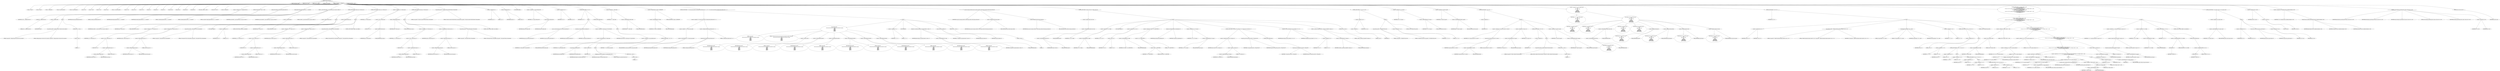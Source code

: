 digraph hostapd_notif_assoc {  
"1000124" [label = "(METHOD,hostapd_notif_assoc)" ]
"1000125" [label = "(PARAM,hostapd_data *hapd)" ]
"1000126" [label = "(PARAM,const u8 *addr)" ]
"1000127" [label = "(PARAM,const u8 *req_ies)" ]
"1000128" [label = "(PARAM,size_t req_ies_len)" ]
"1000129" [label = "(PARAM,int reassoc)" ]
"1000130" [label = "(BLOCK,,)" ]
"1000131" [label = "(LOCAL,v5: sta_info *)" ]
"1000132" [label = "(LOCAL,v6: sta_info *)" ]
"1000133" [label = "(LOCAL,v7: hostapd_iface *)" ]
"1000134" [label = "(LOCAL,v8: wpa_state_machine *)" ]
"1000135" [label = "(LOCAL,v9: wpa_authenticator *)" ]
"1000136" [label = "(LOCAL,v10: int)" ]
"1000137" [label = "(LOCAL,v11: bool)" ]
"1000138" [label = "(LOCAL,v12: u32)" ]
"1000139" [label = "(LOCAL,v13: int)" ]
"1000140" [label = "(LOCAL,v14: wpa_state_machine *)" ]
"1000141" [label = "(LOCAL,v17: int)" ]
"1000142" [label = "(LOCAL,v18: u8 *)" ]
"1000143" [label = "(LOCAL,v19: u8 *)" ]
"1000144" [label = "(LOCAL,p: u8 *)" ]
"1000145" [label = "(LOCAL,pb: u8 *)" ]
"1000146" [label = "(LOCAL,pa: u8 *)" ]
"1000147" [label = "(LOCAL,res: char)" ]
"1000148" [label = "(LOCAL,resb: int)" ]
"1000149" [label = "(LOCAL,resa: int)" ]
"1000150" [label = "(LOCAL,ielen: int)" ]
"1000151" [label = "(LOCAL,elems: ieee802_11_elems)" ]
"1000152" [label = "(LOCAL,buf: u8 [ 1064 ])" ]
"1000153" [label = "(LOCAL,v29: unsigned int)" ]
"1000154" [label = "(<operator>.assignment,v29 = __readgsdword(0x14u))" ]
"1000155" [label = "(IDENTIFIER,v29,v29 = __readgsdword(0x14u))" ]
"1000156" [label = "(__readgsdword,__readgsdword(0x14u))" ]
"1000157" [label = "(LITERAL,0x14u,__readgsdword(0x14u))" ]
"1000158" [label = "(CONTROL_STRUCTURE,if ( !addr ),if ( !addr ))" ]
"1000159" [label = "(<operator>.logicalNot,!addr)" ]
"1000160" [label = "(IDENTIFIER,addr,!addr)" ]
"1000161" [label = "(BLOCK,,)" ]
"1000162" [label = "(wpa_printf,wpa_printf(2, \"hostapd_notif_assoc: Skip event with no address\"))" ]
"1000163" [label = "(LITERAL,2,wpa_printf(2, \"hostapd_notif_assoc: Skip event with no address\"))" ]
"1000164" [label = "(LITERAL,\"hostapd_notif_assoc: Skip event with no address\",wpa_printf(2, \"hostapd_notif_assoc: Skip event with no address\"))" ]
"1000165" [label = "(RETURN,return -1;,return -1;)" ]
"1000166" [label = "(<operator>.minus,-1)" ]
"1000167" [label = "(LITERAL,1,-1)" ]
"1000168" [label = "(random_add_randomness,random_add_randomness(addr, 6u))" ]
"1000169" [label = "(IDENTIFIER,addr,random_add_randomness(addr, 6u))" ]
"1000170" [label = "(LITERAL,6u,random_add_randomness(addr, 6u))" ]
"1000171" [label = "(hostapd_logger,hostapd_logger(hapd, addr, 1u, 2, \"associated\"))" ]
"1000172" [label = "(IDENTIFIER,hapd,hostapd_logger(hapd, addr, 1u, 2, \"associated\"))" ]
"1000173" [label = "(IDENTIFIER,addr,hostapd_logger(hapd, addr, 1u, 2, \"associated\"))" ]
"1000174" [label = "(LITERAL,1u,hostapd_logger(hapd, addr, 1u, 2, \"associated\"))" ]
"1000175" [label = "(LITERAL,2,hostapd_logger(hapd, addr, 1u, 2, \"associated\"))" ]
"1000176" [label = "(LITERAL,\"associated\",hostapd_logger(hapd, addr, 1u, 2, \"associated\"))" ]
"1000177" [label = "(ieee802_11_parse_elems,ieee802_11_parse_elems(req_ies, req_ies_len, &elems, 0))" ]
"1000178" [label = "(IDENTIFIER,req_ies,ieee802_11_parse_elems(req_ies, req_ies_len, &elems, 0))" ]
"1000179" [label = "(IDENTIFIER,req_ies_len,ieee802_11_parse_elems(req_ies, req_ies_len, &elems, 0))" ]
"1000180" [label = "(<operator>.addressOf,&elems)" ]
"1000181" [label = "(IDENTIFIER,elems,ieee802_11_parse_elems(req_ies, req_ies_len, &elems, 0))" ]
"1000182" [label = "(LITERAL,0,ieee802_11_parse_elems(req_ies, req_ies_len, &elems, 0))" ]
"1000183" [label = "(CONTROL_STRUCTURE,if ( elems.wps_ie ),if ( elems.wps_ie ))" ]
"1000184" [label = "(<operator>.fieldAccess,elems.wps_ie)" ]
"1000185" [label = "(IDENTIFIER,elems,if ( elems.wps_ie ))" ]
"1000186" [label = "(FIELD_IDENTIFIER,wps_ie,wps_ie)" ]
"1000187" [label = "(BLOCK,,)" ]
"1000188" [label = "(<operator>.assignment,p = (u8 *)(elems.wps_ie - 2))" ]
"1000189" [label = "(IDENTIFIER,p,p = (u8 *)(elems.wps_ie - 2))" ]
"1000190" [label = "(<operator>.cast,(u8 *)(elems.wps_ie - 2))" ]
"1000191" [label = "(UNKNOWN,u8 *,u8 *)" ]
"1000192" [label = "(<operator>.subtraction,elems.wps_ie - 2)" ]
"1000193" [label = "(<operator>.fieldAccess,elems.wps_ie)" ]
"1000194" [label = "(IDENTIFIER,elems,elems.wps_ie - 2)" ]
"1000195" [label = "(FIELD_IDENTIFIER,wps_ie,wps_ie)" ]
"1000196" [label = "(LITERAL,2,elems.wps_ie - 2)" ]
"1000197" [label = "(<operator>.assignment,ielen = elems.wps_ie_len + 2)" ]
"1000198" [label = "(IDENTIFIER,ielen,ielen = elems.wps_ie_len + 2)" ]
"1000199" [label = "(<operator>.addition,elems.wps_ie_len + 2)" ]
"1000200" [label = "(<operator>.fieldAccess,elems.wps_ie_len)" ]
"1000201" [label = "(IDENTIFIER,elems,elems.wps_ie_len + 2)" ]
"1000202" [label = "(FIELD_IDENTIFIER,wps_ie_len,wps_ie_len)" ]
"1000203" [label = "(LITERAL,2,elems.wps_ie_len + 2)" ]
"1000204" [label = "(wpa_printf,wpa_printf(2, \"STA included WPS IE in (Re)AssocReq\"))" ]
"1000205" [label = "(LITERAL,2,wpa_printf(2, \"STA included WPS IE in (Re)AssocReq\"))" ]
"1000206" [label = "(LITERAL,\"STA included WPS IE in (Re)AssocReq\",wpa_printf(2, \"STA included WPS IE in (Re)AssocReq\"))" ]
"1000207" [label = "(JUMP_TARGET,LABEL_4)" ]
"1000208" [label = "(<operator>.assignment,res = 0)" ]
"1000209" [label = "(IDENTIFIER,res,res = 0)" ]
"1000210" [label = "(LITERAL,0,res = 0)" ]
"1000211" [label = "(CONTROL_STRUCTURE,goto LABEL_5;,goto LABEL_5;)" ]
"1000212" [label = "(CONTROL_STRUCTURE,if ( elems.rsn_ie ),if ( elems.rsn_ie ))" ]
"1000213" [label = "(<operator>.fieldAccess,elems.rsn_ie)" ]
"1000214" [label = "(IDENTIFIER,elems,if ( elems.rsn_ie ))" ]
"1000215" [label = "(FIELD_IDENTIFIER,rsn_ie,rsn_ie)" ]
"1000216" [label = "(BLOCK,,)" ]
"1000217" [label = "(<operator>.assignment,p = (u8 *)(elems.rsn_ie - 2))" ]
"1000218" [label = "(IDENTIFIER,p,p = (u8 *)(elems.rsn_ie - 2))" ]
"1000219" [label = "(<operator>.cast,(u8 *)(elems.rsn_ie - 2))" ]
"1000220" [label = "(UNKNOWN,u8 *,u8 *)" ]
"1000221" [label = "(<operator>.subtraction,elems.rsn_ie - 2)" ]
"1000222" [label = "(<operator>.fieldAccess,elems.rsn_ie)" ]
"1000223" [label = "(IDENTIFIER,elems,elems.rsn_ie - 2)" ]
"1000224" [label = "(FIELD_IDENTIFIER,rsn_ie,rsn_ie)" ]
"1000225" [label = "(LITERAL,2,elems.rsn_ie - 2)" ]
"1000226" [label = "(<operator>.assignment,ielen = elems.rsn_ie_len + 2)" ]
"1000227" [label = "(IDENTIFIER,ielen,ielen = elems.rsn_ie_len + 2)" ]
"1000228" [label = "(<operator>.addition,elems.rsn_ie_len + 2)" ]
"1000229" [label = "(<operator>.fieldAccess,elems.rsn_ie_len)" ]
"1000230" [label = "(IDENTIFIER,elems,elems.rsn_ie_len + 2)" ]
"1000231" [label = "(FIELD_IDENTIFIER,rsn_ie_len,rsn_ie_len)" ]
"1000232" [label = "(LITERAL,2,elems.rsn_ie_len + 2)" ]
"1000233" [label = "(wpa_printf,wpa_printf(2, \"STA included RSN IE in (Re)AssocReq\"))" ]
"1000234" [label = "(LITERAL,2,wpa_printf(2, \"STA included RSN IE in (Re)AssocReq\"))" ]
"1000235" [label = "(LITERAL,\"STA included RSN IE in (Re)AssocReq\",wpa_printf(2, \"STA included RSN IE in (Re)AssocReq\"))" ]
"1000236" [label = "(CONTROL_STRUCTURE,goto LABEL_4;,goto LABEL_4;)" ]
"1000237" [label = "(<operator>.assignment,p = (u8 *)elems.wpa_ie)" ]
"1000238" [label = "(IDENTIFIER,p,p = (u8 *)elems.wpa_ie)" ]
"1000239" [label = "(<operator>.cast,(u8 *)elems.wpa_ie)" ]
"1000240" [label = "(UNKNOWN,u8 *,u8 *)" ]
"1000241" [label = "(<operator>.fieldAccess,elems.wpa_ie)" ]
"1000242" [label = "(IDENTIFIER,elems,(u8 *)elems.wpa_ie)" ]
"1000243" [label = "(FIELD_IDENTIFIER,wpa_ie,wpa_ie)" ]
"1000244" [label = "(CONTROL_STRUCTURE,if ( elems.wpa_ie ),if ( elems.wpa_ie ))" ]
"1000245" [label = "(<operator>.fieldAccess,elems.wpa_ie)" ]
"1000246" [label = "(IDENTIFIER,elems,if ( elems.wpa_ie ))" ]
"1000247" [label = "(FIELD_IDENTIFIER,wpa_ie,wpa_ie)" ]
"1000248" [label = "(BLOCK,,)" ]
"1000249" [label = "(<operator>.assignment,p = (u8 *)(elems.wpa_ie - 2))" ]
"1000250" [label = "(IDENTIFIER,p,p = (u8 *)(elems.wpa_ie - 2))" ]
"1000251" [label = "(<operator>.cast,(u8 *)(elems.wpa_ie - 2))" ]
"1000252" [label = "(UNKNOWN,u8 *,u8 *)" ]
"1000253" [label = "(<operator>.subtraction,elems.wpa_ie - 2)" ]
"1000254" [label = "(<operator>.fieldAccess,elems.wpa_ie)" ]
"1000255" [label = "(IDENTIFIER,elems,elems.wpa_ie - 2)" ]
"1000256" [label = "(FIELD_IDENTIFIER,wpa_ie,wpa_ie)" ]
"1000257" [label = "(LITERAL,2,elems.wpa_ie - 2)" ]
"1000258" [label = "(<operator>.assignment,ielen = elems.wpa_ie_len + 2)" ]
"1000259" [label = "(IDENTIFIER,ielen,ielen = elems.wpa_ie_len + 2)" ]
"1000260" [label = "(<operator>.addition,elems.wpa_ie_len + 2)" ]
"1000261" [label = "(<operator>.fieldAccess,elems.wpa_ie_len)" ]
"1000262" [label = "(IDENTIFIER,elems,elems.wpa_ie_len + 2)" ]
"1000263" [label = "(FIELD_IDENTIFIER,wpa_ie_len,wpa_ie_len)" ]
"1000264" [label = "(LITERAL,2,elems.wpa_ie_len + 2)" ]
"1000265" [label = "(wpa_printf,wpa_printf(2, \"STA included WPA IE in (Re)AssocReq\"))" ]
"1000266" [label = "(LITERAL,2,wpa_printf(2, \"STA included WPA IE in (Re)AssocReq\"))" ]
"1000267" [label = "(LITERAL,\"STA included WPA IE in (Re)AssocReq\",wpa_printf(2, \"STA included WPA IE in (Re)AssocReq\"))" ]
"1000268" [label = "(CONTROL_STRUCTURE,goto LABEL_4;,goto LABEL_4;)" ]
"1000269" [label = "(wpa_printf,wpa_printf(2, \"STA did not include WPS/RSN/WPA IE in (Re)AssocReq\"))" ]
"1000270" [label = "(LITERAL,2,wpa_printf(2, \"STA did not include WPS/RSN/WPA IE in (Re)AssocReq\"))" ]
"1000271" [label = "(LITERAL,\"STA did not include WPS/RSN/WPA IE in (Re)AssocReq\",wpa_printf(2, \"STA did not include WPS/RSN/WPA IE in (Re)AssocReq\"))" ]
"1000272" [label = "(<operator>.assignment,res = 1)" ]
"1000273" [label = "(IDENTIFIER,res,res = 1)" ]
"1000274" [label = "(LITERAL,1,res = 1)" ]
"1000275" [label = "(<operator>.assignment,ielen = 0)" ]
"1000276" [label = "(IDENTIFIER,ielen,ielen = 0)" ]
"1000277" [label = "(LITERAL,0,ielen = 0)" ]
"1000278" [label = "(JUMP_TARGET,LABEL_5)" ]
"1000279" [label = "(<operator>.assignment,v5 = ap_get_sta(hapd, addr))" ]
"1000280" [label = "(IDENTIFIER,v5,v5 = ap_get_sta(hapd, addr))" ]
"1000281" [label = "(ap_get_sta,ap_get_sta(hapd, addr))" ]
"1000282" [label = "(IDENTIFIER,hapd,ap_get_sta(hapd, addr))" ]
"1000283" [label = "(IDENTIFIER,addr,ap_get_sta(hapd, addr))" ]
"1000284" [label = "(<operator>.assignment,v6 = v5)" ]
"1000285" [label = "(IDENTIFIER,v6,v6 = v5)" ]
"1000286" [label = "(IDENTIFIER,v5,v6 = v5)" ]
"1000287" [label = "(CONTROL_STRUCTURE,if ( v5 ),if ( v5 ))" ]
"1000288" [label = "(IDENTIFIER,v5,if ( v5 ))" ]
"1000289" [label = "(BLOCK,,)" ]
"1000290" [label = "(ap_sta_no_session_timeout,ap_sta_no_session_timeout(hapd, v5))" ]
"1000291" [label = "(IDENTIFIER,hapd,ap_sta_no_session_timeout(hapd, v5))" ]
"1000292" [label = "(IDENTIFIER,v5,ap_sta_no_session_timeout(hapd, v5))" ]
"1000293" [label = "(accounting_sta_stop,accounting_sta_stop(hapd, v6))" ]
"1000294" [label = "(IDENTIFIER,hapd,accounting_sta_stop(hapd, v6))" ]
"1000295" [label = "(IDENTIFIER,v6,accounting_sta_stop(hapd, v6))" ]
"1000296" [label = "(<operator>.assignment,v6->timeout_next = STA_NULLFUNC)" ]
"1000297" [label = "(<operator>.indirectFieldAccess,v6->timeout_next)" ]
"1000298" [label = "(IDENTIFIER,v6,v6->timeout_next = STA_NULLFUNC)" ]
"1000299" [label = "(FIELD_IDENTIFIER,timeout_next,timeout_next)" ]
"1000300" [label = "(IDENTIFIER,STA_NULLFUNC,v6->timeout_next = STA_NULLFUNC)" ]
"1000301" [label = "(CONTROL_STRUCTURE,else,else)" ]
"1000302" [label = "(BLOCK,,)" ]
"1000303" [label = "(<operator>.assignment,v6 = ap_sta_add(hapd, addr))" ]
"1000304" [label = "(IDENTIFIER,v6,v6 = ap_sta_add(hapd, addr))" ]
"1000305" [label = "(ap_sta_add,ap_sta_add(hapd, addr))" ]
"1000306" [label = "(IDENTIFIER,hapd,ap_sta_add(hapd, addr))" ]
"1000307" [label = "(IDENTIFIER,addr,ap_sta_add(hapd, addr))" ]
"1000308" [label = "(CONTROL_STRUCTURE,if ( !v6 ),if ( !v6 ))" ]
"1000309" [label = "(<operator>.logicalNot,!v6)" ]
"1000310" [label = "(IDENTIFIER,v6,!v6)" ]
"1000311" [label = "(BLOCK,,)" ]
"1000312" [label = "(hostapd_drv_sta_disassoc,hostapd_drv_sta_disassoc(hapd, addr, 5))" ]
"1000313" [label = "(IDENTIFIER,hapd,hostapd_drv_sta_disassoc(hapd, addr, 5))" ]
"1000314" [label = "(IDENTIFIER,addr,hostapd_drv_sta_disassoc(hapd, addr, 5))" ]
"1000315" [label = "(LITERAL,5,hostapd_drv_sta_disassoc(hapd, addr, 5))" ]
"1000316" [label = "(RETURN,return -1;,return -1;)" ]
"1000317" [label = "(<operator>.minus,-1)" ]
"1000318" [label = "(LITERAL,1,-1)" ]
"1000319" [label = "(<operator>.assignment,v7 = hapd->iface)" ]
"1000320" [label = "(IDENTIFIER,v7,v7 = hapd->iface)" ]
"1000321" [label = "(<operator>.indirectFieldAccess,hapd->iface)" ]
"1000322" [label = "(IDENTIFIER,hapd,v7 = hapd->iface)" ]
"1000323" [label = "(FIELD_IDENTIFIER,iface,iface)" ]
"1000324" [label = "(<operators>.assignmentAnd,v6->flags &= 0xFFFECFFF)" ]
"1000325" [label = "(<operator>.indirectFieldAccess,v6->flags)" ]
"1000326" [label = "(IDENTIFIER,v6,v6->flags &= 0xFFFECFFF)" ]
"1000327" [label = "(FIELD_IDENTIFIER,flags,flags)" ]
"1000328" [label = "(LITERAL,0xFFFECFFF,v6->flags &= 0xFFFECFFF)" ]
"1000329" [label = "(CONTROL_STRUCTURE,if ( !v7->drv_max_acl_mac_addrs && hostapd_check_acl(hapd, addr, 0) != 1 ),if ( !v7->drv_max_acl_mac_addrs && hostapd_check_acl(hapd, addr, 0) != 1 ))" ]
"1000330" [label = "(<operator>.logicalAnd,!v7->drv_max_acl_mac_addrs && hostapd_check_acl(hapd, addr, 0) != 1)" ]
"1000331" [label = "(<operator>.logicalNot,!v7->drv_max_acl_mac_addrs)" ]
"1000332" [label = "(<operator>.indirectFieldAccess,v7->drv_max_acl_mac_addrs)" ]
"1000333" [label = "(IDENTIFIER,v7,!v7->drv_max_acl_mac_addrs)" ]
"1000334" [label = "(FIELD_IDENTIFIER,drv_max_acl_mac_addrs,drv_max_acl_mac_addrs)" ]
"1000335" [label = "(<operator>.notEquals,hostapd_check_acl(hapd, addr, 0) != 1)" ]
"1000336" [label = "(hostapd_check_acl,hostapd_check_acl(hapd, addr, 0))" ]
"1000337" [label = "(IDENTIFIER,hapd,hostapd_check_acl(hapd, addr, 0))" ]
"1000338" [label = "(IDENTIFIER,addr,hostapd_check_acl(hapd, addr, 0))" ]
"1000339" [label = "(LITERAL,0,hostapd_check_acl(hapd, addr, 0))" ]
"1000340" [label = "(LITERAL,1,hostapd_check_acl(hapd, addr, 0) != 1)" ]
"1000341" [label = "(BLOCK,,)" ]
"1000342" [label = "(wpa_printf,wpa_printf(\n      3,\n      \"STA %02x:%02x:%02x:%02x:%02x:%02x not allowed to connect\",\n      *addr,\n      addr[1],\n      addr[2],\n      addr[3],\n      addr[4],\n      addr[5]))" ]
"1000343" [label = "(LITERAL,3,wpa_printf(\n      3,\n      \"STA %02x:%02x:%02x:%02x:%02x:%02x not allowed to connect\",\n      *addr,\n      addr[1],\n      addr[2],\n      addr[3],\n      addr[4],\n      addr[5]))" ]
"1000344" [label = "(LITERAL,\"STA %02x:%02x:%02x:%02x:%02x:%02x not allowed to connect\",wpa_printf(\n      3,\n      \"STA %02x:%02x:%02x:%02x:%02x:%02x not allowed to connect\",\n      *addr,\n      addr[1],\n      addr[2],\n      addr[3],\n      addr[4],\n      addr[5]))" ]
"1000345" [label = "(<operator>.indirection,*addr)" ]
"1000346" [label = "(IDENTIFIER,addr,wpa_printf(\n      3,\n      \"STA %02x:%02x:%02x:%02x:%02x:%02x not allowed to connect\",\n      *addr,\n      addr[1],\n      addr[2],\n      addr[3],\n      addr[4],\n      addr[5]))" ]
"1000347" [label = "(<operator>.indirectIndexAccess,addr[1])" ]
"1000348" [label = "(IDENTIFIER,addr,wpa_printf(\n      3,\n      \"STA %02x:%02x:%02x:%02x:%02x:%02x not allowed to connect\",\n      *addr,\n      addr[1],\n      addr[2],\n      addr[3],\n      addr[4],\n      addr[5]))" ]
"1000349" [label = "(LITERAL,1,wpa_printf(\n      3,\n      \"STA %02x:%02x:%02x:%02x:%02x:%02x not allowed to connect\",\n      *addr,\n      addr[1],\n      addr[2],\n      addr[3],\n      addr[4],\n      addr[5]))" ]
"1000350" [label = "(<operator>.indirectIndexAccess,addr[2])" ]
"1000351" [label = "(IDENTIFIER,addr,wpa_printf(\n      3,\n      \"STA %02x:%02x:%02x:%02x:%02x:%02x not allowed to connect\",\n      *addr,\n      addr[1],\n      addr[2],\n      addr[3],\n      addr[4],\n      addr[5]))" ]
"1000352" [label = "(LITERAL,2,wpa_printf(\n      3,\n      \"STA %02x:%02x:%02x:%02x:%02x:%02x not allowed to connect\",\n      *addr,\n      addr[1],\n      addr[2],\n      addr[3],\n      addr[4],\n      addr[5]))" ]
"1000353" [label = "(<operator>.indirectIndexAccess,addr[3])" ]
"1000354" [label = "(IDENTIFIER,addr,wpa_printf(\n      3,\n      \"STA %02x:%02x:%02x:%02x:%02x:%02x not allowed to connect\",\n      *addr,\n      addr[1],\n      addr[2],\n      addr[3],\n      addr[4],\n      addr[5]))" ]
"1000355" [label = "(LITERAL,3,wpa_printf(\n      3,\n      \"STA %02x:%02x:%02x:%02x:%02x:%02x not allowed to connect\",\n      *addr,\n      addr[1],\n      addr[2],\n      addr[3],\n      addr[4],\n      addr[5]))" ]
"1000356" [label = "(<operator>.indirectIndexAccess,addr[4])" ]
"1000357" [label = "(IDENTIFIER,addr,wpa_printf(\n      3,\n      \"STA %02x:%02x:%02x:%02x:%02x:%02x not allowed to connect\",\n      *addr,\n      addr[1],\n      addr[2],\n      addr[3],\n      addr[4],\n      addr[5]))" ]
"1000358" [label = "(LITERAL,4,wpa_printf(\n      3,\n      \"STA %02x:%02x:%02x:%02x:%02x:%02x not allowed to connect\",\n      *addr,\n      addr[1],\n      addr[2],\n      addr[3],\n      addr[4],\n      addr[5]))" ]
"1000359" [label = "(<operator>.indirectIndexAccess,addr[5])" ]
"1000360" [label = "(IDENTIFIER,addr,wpa_printf(\n      3,\n      \"STA %02x:%02x:%02x:%02x:%02x:%02x not allowed to connect\",\n      *addr,\n      addr[1],\n      addr[2],\n      addr[3],\n      addr[4],\n      addr[5]))" ]
"1000361" [label = "(LITERAL,5,wpa_printf(\n      3,\n      \"STA %02x:%02x:%02x:%02x:%02x:%02x not allowed to connect\",\n      *addr,\n      addr[1],\n      addr[2],\n      addr[3],\n      addr[4],\n      addr[5]))" ]
"1000362" [label = "(<operator>.assignment,v17 = 1)" ]
"1000363" [label = "(IDENTIFIER,v17,v17 = 1)" ]
"1000364" [label = "(LITERAL,1,v17 = 1)" ]
"1000365" [label = "(JUMP_TARGET,fail)" ]
"1000366" [label = "(hostapd_drv_sta_disassoc,hostapd_drv_sta_disassoc(hapd, v6->addr, v17))" ]
"1000367" [label = "(IDENTIFIER,hapd,hostapd_drv_sta_disassoc(hapd, v6->addr, v17))" ]
"1000368" [label = "(<operator>.indirectFieldAccess,v6->addr)" ]
"1000369" [label = "(IDENTIFIER,v6,hostapd_drv_sta_disassoc(hapd, v6->addr, v17))" ]
"1000370" [label = "(FIELD_IDENTIFIER,addr,addr)" ]
"1000371" [label = "(IDENTIFIER,v17,hostapd_drv_sta_disassoc(hapd, v6->addr, v17))" ]
"1000372" [label = "(ap_free_sta,ap_free_sta(hapd, v6))" ]
"1000373" [label = "(IDENTIFIER,hapd,ap_free_sta(hapd, v6))" ]
"1000374" [label = "(IDENTIFIER,v6,ap_free_sta(hapd, v6))" ]
"1000375" [label = "(RETURN,return -1;,return -1;)" ]
"1000376" [label = "(<operator>.minus,-1)" ]
"1000377" [label = "(LITERAL,1,-1)" ]
"1000378" [label = "(ap_copy_sta_supp_op_classes,ap_copy_sta_supp_op_classes(v6, elems.supp_op_classes, elems.supp_op_classes_len))" ]
"1000379" [label = "(IDENTIFIER,v6,ap_copy_sta_supp_op_classes(v6, elems.supp_op_classes, elems.supp_op_classes_len))" ]
"1000380" [label = "(<operator>.fieldAccess,elems.supp_op_classes)" ]
"1000381" [label = "(IDENTIFIER,elems,ap_copy_sta_supp_op_classes(v6, elems.supp_op_classes, elems.supp_op_classes_len))" ]
"1000382" [label = "(FIELD_IDENTIFIER,supp_op_classes,supp_op_classes)" ]
"1000383" [label = "(<operator>.fieldAccess,elems.supp_op_classes_len)" ]
"1000384" [label = "(IDENTIFIER,elems,ap_copy_sta_supp_op_classes(v6, elems.supp_op_classes, elems.supp_op_classes_len))" ]
"1000385" [label = "(FIELD_IDENTIFIER,supp_op_classes_len,supp_op_classes_len)" ]
"1000386" [label = "(CONTROL_STRUCTURE,if ( !hapd->conf->wpa ),if ( !hapd->conf->wpa ))" ]
"1000387" [label = "(<operator>.logicalNot,!hapd->conf->wpa)" ]
"1000388" [label = "(<operator>.indirectFieldAccess,hapd->conf->wpa)" ]
"1000389" [label = "(<operator>.indirectFieldAccess,hapd->conf)" ]
"1000390" [label = "(IDENTIFIER,hapd,!hapd->conf->wpa)" ]
"1000391" [label = "(FIELD_IDENTIFIER,conf,conf)" ]
"1000392" [label = "(FIELD_IDENTIFIER,wpa,wpa)" ]
"1000393" [label = "(BLOCK,,)" ]
"1000394" [label = "(<operator>.assignment,v12 = v6->flags)" ]
"1000395" [label = "(IDENTIFIER,v12,v12 = v6->flags)" ]
"1000396" [label = "(<operator>.indirectFieldAccess,v6->flags)" ]
"1000397" [label = "(IDENTIFIER,v6,v12 = v6->flags)" ]
"1000398" [label = "(FIELD_IDENTIFIER,flags,flags)" ]
"1000399" [label = "(JUMP_TARGET,LABEL_16)" ]
"1000400" [label = "(<operator>.assignment,v13 = v12 & 2)" ]
"1000401" [label = "(IDENTIFIER,v13,v13 = v12 & 2)" ]
"1000402" [label = "(<operator>.and,v12 & 2)" ]
"1000403" [label = "(IDENTIFIER,v12,v12 & 2)" ]
"1000404" [label = "(LITERAL,2,v12 & 2)" ]
"1000405" [label = "(<operator>.assignment,v6->flags = v12 & 0xFFF7FFFF | 3)" ]
"1000406" [label = "(<operator>.indirectFieldAccess,v6->flags)" ]
"1000407" [label = "(IDENTIFIER,v6,v6->flags = v12 & 0xFFF7FFFF | 3)" ]
"1000408" [label = "(FIELD_IDENTIFIER,flags,flags)" ]
"1000409" [label = "(<operator>.or,v12 & 0xFFF7FFFF | 3)" ]
"1000410" [label = "(<operator>.and,v12 & 0xFFF7FFFF)" ]
"1000411" [label = "(IDENTIFIER,v12,v12 & 0xFFF7FFFF)" ]
"1000412" [label = "(LITERAL,0xFFF7FFFF,v12 & 0xFFF7FFFF)" ]
"1000413" [label = "(LITERAL,3,v12 & 0xFFF7FFFF | 3)" ]
"1000414" [label = "(hostapd_set_sta_flags,hostapd_set_sta_flags(hapd, v6))" ]
"1000415" [label = "(IDENTIFIER,hapd,hostapd_set_sta_flags(hapd, v6))" ]
"1000416" [label = "(IDENTIFIER,v6,hostapd_set_sta_flags(hapd, v6))" ]
"1000417" [label = "(<operator>.assignment,v14 = v6->wpa_sm)" ]
"1000418" [label = "(IDENTIFIER,v14,v14 = v6->wpa_sm)" ]
"1000419" [label = "(<operator>.indirectFieldAccess,v6->wpa_sm)" ]
"1000420" [label = "(IDENTIFIER,v6,v14 = v6->wpa_sm)" ]
"1000421" [label = "(FIELD_IDENTIFIER,wpa_sm,wpa_sm)" ]
"1000422" [label = "(CONTROL_STRUCTURE,if ( reassoc && v6->auth_alg == 2 ),if ( reassoc && v6->auth_alg == 2 ))" ]
"1000423" [label = "(<operator>.logicalAnd,reassoc && v6->auth_alg == 2)" ]
"1000424" [label = "(IDENTIFIER,reassoc,reassoc && v6->auth_alg == 2)" ]
"1000425" [label = "(<operator>.equals,v6->auth_alg == 2)" ]
"1000426" [label = "(<operator>.indirectFieldAccess,v6->auth_alg)" ]
"1000427" [label = "(IDENTIFIER,v6,v6->auth_alg == 2)" ]
"1000428" [label = "(FIELD_IDENTIFIER,auth_alg,auth_alg)" ]
"1000429" [label = "(LITERAL,2,v6->auth_alg == 2)" ]
"1000430" [label = "(wpa_auth_sm_event,wpa_auth_sm_event(v14, WPA_ASSOC_FT))" ]
"1000431" [label = "(IDENTIFIER,v14,wpa_auth_sm_event(v14, WPA_ASSOC_FT))" ]
"1000432" [label = "(IDENTIFIER,WPA_ASSOC_FT,wpa_auth_sm_event(v14, WPA_ASSOC_FT))" ]
"1000433" [label = "(CONTROL_STRUCTURE,else,else)" ]
"1000434" [label = "(wpa_auth_sm_event,wpa_auth_sm_event(v14, WPA_ASSOC))" ]
"1000435" [label = "(IDENTIFIER,v14,wpa_auth_sm_event(v14, WPA_ASSOC))" ]
"1000436" [label = "(IDENTIFIER,WPA_ASSOC,wpa_auth_sm_event(v14, WPA_ASSOC))" ]
"1000437" [label = "(hostapd_new_assoc_sta,hostapd_new_assoc_sta(hapd, v6, v13 != 0))" ]
"1000438" [label = "(IDENTIFIER,hapd,hostapd_new_assoc_sta(hapd, v6, v13 != 0))" ]
"1000439" [label = "(IDENTIFIER,v6,hostapd_new_assoc_sta(hapd, v6, v13 != 0))" ]
"1000440" [label = "(<operator>.notEquals,v13 != 0)" ]
"1000441" [label = "(IDENTIFIER,v13,v13 != 0)" ]
"1000442" [label = "(LITERAL,0,v13 != 0)" ]
"1000443" [label = "(ieee802_1x_notify_port_enabled,ieee802_1x_notify_port_enabled(v6->eapol_sm, 1))" ]
"1000444" [label = "(<operator>.indirectFieldAccess,v6->eapol_sm)" ]
"1000445" [label = "(IDENTIFIER,v6,ieee802_1x_notify_port_enabled(v6->eapol_sm, 1))" ]
"1000446" [label = "(FIELD_IDENTIFIER,eapol_sm,eapol_sm)" ]
"1000447" [label = "(LITERAL,1,ieee802_1x_notify_port_enabled(v6->eapol_sm, 1))" ]
"1000448" [label = "(RETURN,return 0;,return 0;)" ]
"1000449" [label = "(LITERAL,0,return 0;)" ]
"1000450" [label = "(CONTROL_STRUCTURE,if ( !p || res ),if ( !p || res ))" ]
"1000451" [label = "(<operator>.logicalOr,!p || res)" ]
"1000452" [label = "(<operator>.logicalNot,!p)" ]
"1000453" [label = "(IDENTIFIER,p,!p)" ]
"1000454" [label = "(IDENTIFIER,res,!p || res)" ]
"1000455" [label = "(BLOCK,,)" ]
"1000456" [label = "(wpa_printf,wpa_printf(2, \"No WPA/RSN IE from STA\"))" ]
"1000457" [label = "(LITERAL,2,wpa_printf(2, \"No WPA/RSN IE from STA\"))" ]
"1000458" [label = "(LITERAL,\"No WPA/RSN IE from STA\",wpa_printf(2, \"No WPA/RSN IE from STA\"))" ]
"1000459" [label = "(<operator>.assignment,v17 = 13)" ]
"1000460" [label = "(IDENTIFIER,v17,v17 = 13)" ]
"1000461" [label = "(LITERAL,13,v17 = 13)" ]
"1000462" [label = "(CONTROL_STRUCTURE,goto fail;,goto fail;)" ]
"1000463" [label = "(<operator>.assignment,v8 = v6->wpa_sm)" ]
"1000464" [label = "(IDENTIFIER,v8,v8 = v6->wpa_sm)" ]
"1000465" [label = "(<operator>.indirectFieldAccess,v6->wpa_sm)" ]
"1000466" [label = "(IDENTIFIER,v6,v8 = v6->wpa_sm)" ]
"1000467" [label = "(FIELD_IDENTIFIER,wpa_sm,wpa_sm)" ]
"1000468" [label = "(<operator>.assignment,v9 = hapd->wpa_auth)" ]
"1000469" [label = "(IDENTIFIER,v9,v9 = hapd->wpa_auth)" ]
"1000470" [label = "(<operator>.indirectFieldAccess,hapd->wpa_auth)" ]
"1000471" [label = "(IDENTIFIER,hapd,v9 = hapd->wpa_auth)" ]
"1000472" [label = "(FIELD_IDENTIFIER,wpa_auth,wpa_auth)" ]
"1000473" [label = "(CONTROL_STRUCTURE,if ( !v8 ),if ( !v8 ))" ]
"1000474" [label = "(<operator>.logicalNot,!v8)" ]
"1000475" [label = "(IDENTIFIER,v8,!v8)" ]
"1000476" [label = "(BLOCK,,)" ]
"1000477" [label = "(<operator>.assignment,v8 = wpa_auth_sta_init(v9, v6->addr, 0))" ]
"1000478" [label = "(IDENTIFIER,v8,v8 = wpa_auth_sta_init(v9, v6->addr, 0))" ]
"1000479" [label = "(wpa_auth_sta_init,wpa_auth_sta_init(v9, v6->addr, 0))" ]
"1000480" [label = "(IDENTIFIER,v9,wpa_auth_sta_init(v9, v6->addr, 0))" ]
"1000481" [label = "(<operator>.indirectFieldAccess,v6->addr)" ]
"1000482" [label = "(IDENTIFIER,v6,wpa_auth_sta_init(v9, v6->addr, 0))" ]
"1000483" [label = "(FIELD_IDENTIFIER,addr,addr)" ]
"1000484" [label = "(LITERAL,0,wpa_auth_sta_init(v9, v6->addr, 0))" ]
"1000485" [label = "(<operator>.assignment,v6->wpa_sm = v8)" ]
"1000486" [label = "(<operator>.indirectFieldAccess,v6->wpa_sm)" ]
"1000487" [label = "(IDENTIFIER,v6,v6->wpa_sm = v8)" ]
"1000488" [label = "(FIELD_IDENTIFIER,wpa_sm,wpa_sm)" ]
"1000489" [label = "(IDENTIFIER,v8,v6->wpa_sm = v8)" ]
"1000490" [label = "(CONTROL_STRUCTURE,if ( !v8 ),if ( !v8 ))" ]
"1000491" [label = "(<operator>.logicalNot,!v8)" ]
"1000492" [label = "(IDENTIFIER,v8,!v8)" ]
"1000493" [label = "(BLOCK,,)" ]
"1000494" [label = "(wpa_printf,wpa_printf(5, \"Failed to initialize WPA state machine\"))" ]
"1000495" [label = "(LITERAL,5,wpa_printf(5, \"Failed to initialize WPA state machine\"))" ]
"1000496" [label = "(LITERAL,\"Failed to initialize WPA state machine\",wpa_printf(5, \"Failed to initialize WPA state machine\"))" ]
"1000497" [label = "(RETURN,return -1;,return -1;)" ]
"1000498" [label = "(<operator>.minus,-1)" ]
"1000499" [label = "(LITERAL,1,-1)" ]
"1000500" [label = "(<operator>.assignment,v9 = hapd->wpa_auth)" ]
"1000501" [label = "(IDENTIFIER,v9,v9 = hapd->wpa_auth)" ]
"1000502" [label = "(<operator>.indirectFieldAccess,hapd->wpa_auth)" ]
"1000503" [label = "(IDENTIFIER,hapd,v9 = hapd->wpa_auth)" ]
"1000504" [label = "(FIELD_IDENTIFIER,wpa_auth,wpa_auth)" ]
"1000505" [label = "(<operator>.assignment,v10 = wpa_validate_wpa_ie(\n          v9,\n          v8,\n          hapd->iface->freq,\n          p,\n          ielen,\n          elems.mdie,\n          elems.mdie_len,\n          elems.owe_dh,\n          elems.owe_dh_len))" ]
"1000506" [label = "(IDENTIFIER,v10,v10 = wpa_validate_wpa_ie(\n          v9,\n          v8,\n          hapd->iface->freq,\n          p,\n          ielen,\n          elems.mdie,\n          elems.mdie_len,\n          elems.owe_dh,\n          elems.owe_dh_len))" ]
"1000507" [label = "(wpa_validate_wpa_ie,wpa_validate_wpa_ie(\n          v9,\n          v8,\n          hapd->iface->freq,\n          p,\n          ielen,\n          elems.mdie,\n          elems.mdie_len,\n          elems.owe_dh,\n          elems.owe_dh_len))" ]
"1000508" [label = "(IDENTIFIER,v9,wpa_validate_wpa_ie(\n          v9,\n          v8,\n          hapd->iface->freq,\n          p,\n          ielen,\n          elems.mdie,\n          elems.mdie_len,\n          elems.owe_dh,\n          elems.owe_dh_len))" ]
"1000509" [label = "(IDENTIFIER,v8,wpa_validate_wpa_ie(\n          v9,\n          v8,\n          hapd->iface->freq,\n          p,\n          ielen,\n          elems.mdie,\n          elems.mdie_len,\n          elems.owe_dh,\n          elems.owe_dh_len))" ]
"1000510" [label = "(<operator>.indirectFieldAccess,hapd->iface->freq)" ]
"1000511" [label = "(<operator>.indirectFieldAccess,hapd->iface)" ]
"1000512" [label = "(IDENTIFIER,hapd,wpa_validate_wpa_ie(\n          v9,\n          v8,\n          hapd->iface->freq,\n          p,\n          ielen,\n          elems.mdie,\n          elems.mdie_len,\n          elems.owe_dh,\n          elems.owe_dh_len))" ]
"1000513" [label = "(FIELD_IDENTIFIER,iface,iface)" ]
"1000514" [label = "(FIELD_IDENTIFIER,freq,freq)" ]
"1000515" [label = "(IDENTIFIER,p,wpa_validate_wpa_ie(\n          v9,\n          v8,\n          hapd->iface->freq,\n          p,\n          ielen,\n          elems.mdie,\n          elems.mdie_len,\n          elems.owe_dh,\n          elems.owe_dh_len))" ]
"1000516" [label = "(IDENTIFIER,ielen,wpa_validate_wpa_ie(\n          v9,\n          v8,\n          hapd->iface->freq,\n          p,\n          ielen,\n          elems.mdie,\n          elems.mdie_len,\n          elems.owe_dh,\n          elems.owe_dh_len))" ]
"1000517" [label = "(<operator>.fieldAccess,elems.mdie)" ]
"1000518" [label = "(IDENTIFIER,elems,wpa_validate_wpa_ie(\n          v9,\n          v8,\n          hapd->iface->freq,\n          p,\n          ielen,\n          elems.mdie,\n          elems.mdie_len,\n          elems.owe_dh,\n          elems.owe_dh_len))" ]
"1000519" [label = "(FIELD_IDENTIFIER,mdie,mdie)" ]
"1000520" [label = "(<operator>.fieldAccess,elems.mdie_len)" ]
"1000521" [label = "(IDENTIFIER,elems,wpa_validate_wpa_ie(\n          v9,\n          v8,\n          hapd->iface->freq,\n          p,\n          ielen,\n          elems.mdie,\n          elems.mdie_len,\n          elems.owe_dh,\n          elems.owe_dh_len))" ]
"1000522" [label = "(FIELD_IDENTIFIER,mdie_len,mdie_len)" ]
"1000523" [label = "(<operator>.fieldAccess,elems.owe_dh)" ]
"1000524" [label = "(IDENTIFIER,elems,wpa_validate_wpa_ie(\n          v9,\n          v8,\n          hapd->iface->freq,\n          p,\n          ielen,\n          elems.mdie,\n          elems.mdie_len,\n          elems.owe_dh,\n          elems.owe_dh_len))" ]
"1000525" [label = "(FIELD_IDENTIFIER,owe_dh,owe_dh)" ]
"1000526" [label = "(<operator>.fieldAccess,elems.owe_dh_len)" ]
"1000527" [label = "(IDENTIFIER,elems,wpa_validate_wpa_ie(\n          v9,\n          v8,\n          hapd->iface->freq,\n          p,\n          ielen,\n          elems.mdie,\n          elems.mdie_len,\n          elems.owe_dh,\n          elems.owe_dh_len))" ]
"1000528" [label = "(FIELD_IDENTIFIER,owe_dh_len,owe_dh_len)" ]
"1000529" [label = "(CONTROL_STRUCTURE,if ( v10 ),if ( v10 ))" ]
"1000530" [label = "(IDENTIFIER,v10,if ( v10 ))" ]
"1000531" [label = "(BLOCK,,)" ]
"1000532" [label = "(<operator>.assignment,resa = v10)" ]
"1000533" [label = "(IDENTIFIER,resa,resa = v10)" ]
"1000534" [label = "(IDENTIFIER,v10,resa = v10)" ]
"1000535" [label = "(wpa_printf,wpa_printf(2, \"WPA/RSN information element rejected? (res %u)\", v10))" ]
"1000536" [label = "(LITERAL,2,wpa_printf(2, \"WPA/RSN information element rejected? (res %u)\", v10))" ]
"1000537" [label = "(LITERAL,\"WPA/RSN information element rejected? (res %u)\",wpa_printf(2, \"WPA/RSN information element rejected? (res %u)\", v10))" ]
"1000538" [label = "(IDENTIFIER,v10,wpa_printf(2, \"WPA/RSN information element rejected? (res %u)\", v10))" ]
"1000539" [label = "(wpa_hexdump,wpa_hexdump(2, \"IE\", p, ielen))" ]
"1000540" [label = "(LITERAL,2,wpa_hexdump(2, \"IE\", p, ielen))" ]
"1000541" [label = "(LITERAL,\"IE\",wpa_hexdump(2, \"IE\", p, ielen))" ]
"1000542" [label = "(IDENTIFIER,p,wpa_hexdump(2, \"IE\", p, ielen))" ]
"1000543" [label = "(IDENTIFIER,ielen,wpa_hexdump(2, \"IE\", p, ielen))" ]
"1000544" [label = "(<operator>.assignment,v17 = 18)" ]
"1000545" [label = "(IDENTIFIER,v17,v17 = 18)" ]
"1000546" [label = "(LITERAL,18,v17 = 18)" ]
"1000547" [label = "(CONTROL_STRUCTURE,if ( resa != 2 ),if ( resa != 2 ))" ]
"1000548" [label = "(<operator>.notEquals,resa != 2)" ]
"1000549" [label = "(IDENTIFIER,resa,resa != 2)" ]
"1000550" [label = "(LITERAL,2,resa != 2)" ]
"1000551" [label = "(BLOCK,,)" ]
"1000552" [label = "(<operator>.assignment,v17 = 19)" ]
"1000553" [label = "(IDENTIFIER,v17,v17 = 19)" ]
"1000554" [label = "(LITERAL,19,v17 = 19)" ]
"1000555" [label = "(CONTROL_STRUCTURE,if ( resa != 3 ),if ( resa != 3 ))" ]
"1000556" [label = "(<operator>.notEquals,resa != 3)" ]
"1000557" [label = "(IDENTIFIER,resa,resa != 3)" ]
"1000558" [label = "(LITERAL,3,resa != 3)" ]
"1000559" [label = "(BLOCK,,)" ]
"1000560" [label = "(<operator>.assignment,v17 = 20)" ]
"1000561" [label = "(IDENTIFIER,v17,v17 = 20)" ]
"1000562" [label = "(LITERAL,20,v17 = 20)" ]
"1000563" [label = "(CONTROL_STRUCTURE,if ( resa != 4 ),if ( resa != 4 ))" ]
"1000564" [label = "(<operator>.notEquals,resa != 4)" ]
"1000565" [label = "(IDENTIFIER,resa,resa != 4)" ]
"1000566" [label = "(LITERAL,4,resa != 4)" ]
"1000567" [label = "(BLOCK,,)" ]
"1000568" [label = "(<operator>.assignment,v17 = 13)" ]
"1000569" [label = "(IDENTIFIER,v17,v17 = 13)" ]
"1000570" [label = "(LITERAL,13,v17 = 13)" ]
"1000571" [label = "(CONTROL_STRUCTURE,if ( resa == 8 ),if ( resa == 8 ))" ]
"1000572" [label = "(<operator>.equals,resa == 8)" ]
"1000573" [label = "(IDENTIFIER,resa,resa == 8)" ]
"1000574" [label = "(LITERAL,8,resa == 8)" ]
"1000575" [label = "(<operator>.assignment,v17 = 24)" ]
"1000576" [label = "(IDENTIFIER,v17,v17 = 24)" ]
"1000577" [label = "(LITERAL,24,v17 = 24)" ]
"1000578" [label = "(CONTROL_STRUCTURE,goto fail;,goto fail;)" ]
"1000579" [label = "(CONTROL_STRUCTURE,if ( (v6->flags & 0x402) != 1026\n    || (v18 = (u8 *)v6->sa_query_timed_out) != 0\n    || v6->sa_query_count > 0\n    && ((pa = (u8 *)v6->sa_query_timed_out, ap_check_sa_query_timeout(hapd, v6), (v6->flags & 0x402) != 1026)\n     || (v18 = pa, v6->sa_query_timed_out))\n    || v6->auth_alg == 2 ),if ( (v6->flags & 0x402) != 1026\n    || (v18 = (u8 *)v6->sa_query_timed_out) != 0\n    || v6->sa_query_count > 0\n    && ((pa = (u8 *)v6->sa_query_timed_out, ap_check_sa_query_timeout(hapd, v6), (v6->flags & 0x402) != 1026)\n     || (v18 = pa, v6->sa_query_timed_out))\n    || v6->auth_alg == 2 ))" ]
"1000580" [label = "(<operator>.logicalOr,(v6->flags & 0x402) != 1026\n    || (v18 = (u8 *)v6->sa_query_timed_out) != 0\n    || v6->sa_query_count > 0\n    && ((pa = (u8 *)v6->sa_query_timed_out, ap_check_sa_query_timeout(hapd, v6), (v6->flags & 0x402) != 1026)\n     || (v18 = pa, v6->sa_query_timed_out))\n    || v6->auth_alg == 2)" ]
"1000581" [label = "(<operator>.notEquals,(v6->flags & 0x402) != 1026)" ]
"1000582" [label = "(<operator>.and,v6->flags & 0x402)" ]
"1000583" [label = "(<operator>.indirectFieldAccess,v6->flags)" ]
"1000584" [label = "(IDENTIFIER,v6,v6->flags & 0x402)" ]
"1000585" [label = "(FIELD_IDENTIFIER,flags,flags)" ]
"1000586" [label = "(LITERAL,0x402,v6->flags & 0x402)" ]
"1000587" [label = "(LITERAL,1026,(v6->flags & 0x402) != 1026)" ]
"1000588" [label = "(<operator>.logicalOr,(v18 = (u8 *)v6->sa_query_timed_out) != 0\n    || v6->sa_query_count > 0\n    && ((pa = (u8 *)v6->sa_query_timed_out, ap_check_sa_query_timeout(hapd, v6), (v6->flags & 0x402) != 1026)\n     || (v18 = pa, v6->sa_query_timed_out))\n    || v6->auth_alg == 2)" ]
"1000589" [label = "(<operator>.notEquals,(v18 = (u8 *)v6->sa_query_timed_out) != 0)" ]
"1000590" [label = "(<operator>.assignment,v18 = (u8 *)v6->sa_query_timed_out)" ]
"1000591" [label = "(IDENTIFIER,v18,v18 = (u8 *)v6->sa_query_timed_out)" ]
"1000592" [label = "(<operator>.cast,(u8 *)v6->sa_query_timed_out)" ]
"1000593" [label = "(UNKNOWN,u8 *,u8 *)" ]
"1000594" [label = "(<operator>.indirectFieldAccess,v6->sa_query_timed_out)" ]
"1000595" [label = "(IDENTIFIER,v6,(u8 *)v6->sa_query_timed_out)" ]
"1000596" [label = "(FIELD_IDENTIFIER,sa_query_timed_out,sa_query_timed_out)" ]
"1000597" [label = "(LITERAL,0,(v18 = (u8 *)v6->sa_query_timed_out) != 0)" ]
"1000598" [label = "(<operator>.logicalOr,v6->sa_query_count > 0\n    && ((pa = (u8 *)v6->sa_query_timed_out, ap_check_sa_query_timeout(hapd, v6), (v6->flags & 0x402) != 1026)\n     || (v18 = pa, v6->sa_query_timed_out))\n    || v6->auth_alg == 2)" ]
"1000599" [label = "(<operator>.logicalAnd,v6->sa_query_count > 0\n    && ((pa = (u8 *)v6->sa_query_timed_out, ap_check_sa_query_timeout(hapd, v6), (v6->flags & 0x402) != 1026)\n     || (v18 = pa, v6->sa_query_timed_out)))" ]
"1000600" [label = "(<operator>.greaterThan,v6->sa_query_count > 0)" ]
"1000601" [label = "(<operator>.indirectFieldAccess,v6->sa_query_count)" ]
"1000602" [label = "(IDENTIFIER,v6,v6->sa_query_count > 0)" ]
"1000603" [label = "(FIELD_IDENTIFIER,sa_query_count,sa_query_count)" ]
"1000604" [label = "(LITERAL,0,v6->sa_query_count > 0)" ]
"1000605" [label = "(<operator>.logicalOr,(pa = (u8 *)v6->sa_query_timed_out, ap_check_sa_query_timeout(hapd, v6), (v6->flags & 0x402) != 1026)\n     || (v18 = pa, v6->sa_query_timed_out))" ]
"1000606" [label = "(BLOCK,,)" ]
"1000607" [label = "(<operator>.assignment,pa = (u8 *)v6->sa_query_timed_out)" ]
"1000608" [label = "(IDENTIFIER,pa,pa = (u8 *)v6->sa_query_timed_out)" ]
"1000609" [label = "(<operator>.cast,(u8 *)v6->sa_query_timed_out)" ]
"1000610" [label = "(UNKNOWN,u8 *,u8 *)" ]
"1000611" [label = "(<operator>.indirectFieldAccess,v6->sa_query_timed_out)" ]
"1000612" [label = "(IDENTIFIER,v6,(u8 *)v6->sa_query_timed_out)" ]
"1000613" [label = "(FIELD_IDENTIFIER,sa_query_timed_out,sa_query_timed_out)" ]
"1000614" [label = "(BLOCK,,)" ]
"1000615" [label = "(ap_check_sa_query_timeout,ap_check_sa_query_timeout(hapd, v6))" ]
"1000616" [label = "(IDENTIFIER,hapd,ap_check_sa_query_timeout(hapd, v6))" ]
"1000617" [label = "(IDENTIFIER,v6,ap_check_sa_query_timeout(hapd, v6))" ]
"1000618" [label = "(<operator>.notEquals,(v6->flags & 0x402) != 1026)" ]
"1000619" [label = "(<operator>.and,v6->flags & 0x402)" ]
"1000620" [label = "(<operator>.indirectFieldAccess,v6->flags)" ]
"1000621" [label = "(IDENTIFIER,v6,v6->flags & 0x402)" ]
"1000622" [label = "(FIELD_IDENTIFIER,flags,flags)" ]
"1000623" [label = "(LITERAL,0x402,v6->flags & 0x402)" ]
"1000624" [label = "(LITERAL,1026,(v6->flags & 0x402) != 1026)" ]
"1000625" [label = "(BLOCK,,)" ]
"1000626" [label = "(<operator>.assignment,v18 = pa)" ]
"1000627" [label = "(IDENTIFIER,v18,v18 = pa)" ]
"1000628" [label = "(IDENTIFIER,pa,v18 = pa)" ]
"1000629" [label = "(<operator>.indirectFieldAccess,v6->sa_query_timed_out)" ]
"1000630" [label = "(IDENTIFIER,v6,)" ]
"1000631" [label = "(FIELD_IDENTIFIER,sa_query_timed_out,sa_query_timed_out)" ]
"1000632" [label = "(<operator>.equals,v6->auth_alg == 2)" ]
"1000633" [label = "(<operator>.indirectFieldAccess,v6->auth_alg)" ]
"1000634" [label = "(IDENTIFIER,v6,v6->auth_alg == 2)" ]
"1000635" [label = "(FIELD_IDENTIFIER,auth_alg,auth_alg)" ]
"1000636" [label = "(LITERAL,2,v6->auth_alg == 2)" ]
"1000637" [label = "(BLOCK,,)" ]
"1000638" [label = "(<operator>.assignment,v11 = wpa_auth_uses_mfp(v6->wpa_sm) == 0)" ]
"1000639" [label = "(IDENTIFIER,v11,v11 = wpa_auth_uses_mfp(v6->wpa_sm) == 0)" ]
"1000640" [label = "(<operator>.equals,wpa_auth_uses_mfp(v6->wpa_sm) == 0)" ]
"1000641" [label = "(wpa_auth_uses_mfp,wpa_auth_uses_mfp(v6->wpa_sm))" ]
"1000642" [label = "(<operator>.indirectFieldAccess,v6->wpa_sm)" ]
"1000643" [label = "(IDENTIFIER,v6,wpa_auth_uses_mfp(v6->wpa_sm))" ]
"1000644" [label = "(FIELD_IDENTIFIER,wpa_sm,wpa_sm)" ]
"1000645" [label = "(LITERAL,0,wpa_auth_uses_mfp(v6->wpa_sm) == 0)" ]
"1000646" [label = "(<operator>.assignment,v12 = v6->flags)" ]
"1000647" [label = "(IDENTIFIER,v12,v12 = v6->flags)" ]
"1000648" [label = "(<operator>.indirectFieldAccess,v6->flags)" ]
"1000649" [label = "(IDENTIFIER,v6,v12 = v6->flags)" ]
"1000650" [label = "(FIELD_IDENTIFIER,flags,flags)" ]
"1000651" [label = "(CONTROL_STRUCTURE,if ( v11 ),if ( v11 ))" ]
"1000652" [label = "(IDENTIFIER,v11,if ( v11 ))" ]
"1000653" [label = "(<operators>.assignmentAnd,BYTE1(v12) &= 0xFBu)" ]
"1000654" [label = "(BYTE1,BYTE1(v12))" ]
"1000655" [label = "(IDENTIFIER,v12,BYTE1(v12))" ]
"1000656" [label = "(LITERAL,0xFBu,BYTE1(v12) &= 0xFBu)" ]
"1000657" [label = "(CONTROL_STRUCTURE,else,else)" ]
"1000658" [label = "(<operators>.assignmentOr,BYTE1(v12) |= 4u)" ]
"1000659" [label = "(BYTE1,BYTE1(v12))" ]
"1000660" [label = "(IDENTIFIER,v12,BYTE1(v12))" ]
"1000661" [label = "(LITERAL,4u,BYTE1(v12) |= 4u)" ]
"1000662" [label = "(CONTROL_STRUCTURE,goto LABEL_16;,goto LABEL_16;)" ]
"1000663" [label = "(CONTROL_STRUCTURE,if ( !v6->sa_query_count ),if ( !v6->sa_query_count ))" ]
"1000664" [label = "(<operator>.logicalNot,!v6->sa_query_count)" ]
"1000665" [label = "(<operator>.indirectFieldAccess,v6->sa_query_count)" ]
"1000666" [label = "(IDENTIFIER,v6,!v6->sa_query_count)" ]
"1000667" [label = "(FIELD_IDENTIFIER,sa_query_count,sa_query_count)" ]
"1000668" [label = "(BLOCK,,)" ]
"1000669" [label = "(<operator>.assignment,pb = v18)" ]
"1000670" [label = "(IDENTIFIER,pb,pb = v18)" ]
"1000671" [label = "(IDENTIFIER,v18,pb = v18)" ]
"1000672" [label = "(ap_sta_start_sa_query,ap_sta_start_sa_query(hapd, v6))" ]
"1000673" [label = "(IDENTIFIER,hapd,ap_sta_start_sa_query(hapd, v6))" ]
"1000674" [label = "(IDENTIFIER,v6,ap_sta_start_sa_query(hapd, v6))" ]
"1000675" [label = "(<operator>.assignment,v18 = pb)" ]
"1000676" [label = "(IDENTIFIER,v18,v18 = pb)" ]
"1000677" [label = "(IDENTIFIER,pb,v18 = pb)" ]
"1000678" [label = "(<operator>.assignment,resb = (int)v18)" ]
"1000679" [label = "(IDENTIFIER,resb,resb = (int)v18)" ]
"1000680" [label = "(<operator>.cast,(int)v18)" ]
"1000681" [label = "(UNKNOWN,int,int)" ]
"1000682" [label = "(IDENTIFIER,v18,(int)v18)" ]
"1000683" [label = "(<operator>.assignment,v19 = hostapd_eid_assoc_comeback_time(hapd, v6, buf))" ]
"1000684" [label = "(IDENTIFIER,v19,v19 = hostapd_eid_assoc_comeback_time(hapd, v6, buf))" ]
"1000685" [label = "(hostapd_eid_assoc_comeback_time,hostapd_eid_assoc_comeback_time(hapd, v6, buf))" ]
"1000686" [label = "(IDENTIFIER,hapd,hostapd_eid_assoc_comeback_time(hapd, v6, buf))" ]
"1000687" [label = "(IDENTIFIER,v6,hostapd_eid_assoc_comeback_time(hapd, v6, buf))" ]
"1000688" [label = "(IDENTIFIER,buf,hostapd_eid_assoc_comeback_time(hapd, v6, buf))" ]
"1000689" [label = "(hostapd_sta_assoc,hostapd_sta_assoc(hapd, addr, reassoc, 0x1Eu, buf, v19 - buf))" ]
"1000690" [label = "(IDENTIFIER,hapd,hostapd_sta_assoc(hapd, addr, reassoc, 0x1Eu, buf, v19 - buf))" ]
"1000691" [label = "(IDENTIFIER,addr,hostapd_sta_assoc(hapd, addr, reassoc, 0x1Eu, buf, v19 - buf))" ]
"1000692" [label = "(IDENTIFIER,reassoc,hostapd_sta_assoc(hapd, addr, reassoc, 0x1Eu, buf, v19 - buf))" ]
"1000693" [label = "(LITERAL,0x1Eu,hostapd_sta_assoc(hapd, addr, reassoc, 0x1Eu, buf, v19 - buf))" ]
"1000694" [label = "(IDENTIFIER,buf,hostapd_sta_assoc(hapd, addr, reassoc, 0x1Eu, buf, v19 - buf))" ]
"1000695" [label = "(<operator>.subtraction,v19 - buf)" ]
"1000696" [label = "(IDENTIFIER,v19,v19 - buf)" ]
"1000697" [label = "(IDENTIFIER,buf,v19 - buf)" ]
"1000698" [label = "(RETURN,return resb;,return resb;)" ]
"1000699" [label = "(IDENTIFIER,resb,return resb;)" ]
"1000700" [label = "(METHOD_RETURN,int __cdecl)" ]
  "1000124" -> "1000125" 
  "1000124" -> "1000126" 
  "1000124" -> "1000127" 
  "1000124" -> "1000128" 
  "1000124" -> "1000129" 
  "1000124" -> "1000130" 
  "1000124" -> "1000700" 
  "1000130" -> "1000131" 
  "1000130" -> "1000132" 
  "1000130" -> "1000133" 
  "1000130" -> "1000134" 
  "1000130" -> "1000135" 
  "1000130" -> "1000136" 
  "1000130" -> "1000137" 
  "1000130" -> "1000138" 
  "1000130" -> "1000139" 
  "1000130" -> "1000140" 
  "1000130" -> "1000141" 
  "1000130" -> "1000142" 
  "1000130" -> "1000143" 
  "1000130" -> "1000144" 
  "1000130" -> "1000145" 
  "1000130" -> "1000146" 
  "1000130" -> "1000147" 
  "1000130" -> "1000148" 
  "1000130" -> "1000149" 
  "1000130" -> "1000150" 
  "1000130" -> "1000151" 
  "1000130" -> "1000152" 
  "1000130" -> "1000153" 
  "1000130" -> "1000154" 
  "1000130" -> "1000158" 
  "1000130" -> "1000168" 
  "1000130" -> "1000171" 
  "1000130" -> "1000177" 
  "1000130" -> "1000183" 
  "1000130" -> "1000212" 
  "1000130" -> "1000237" 
  "1000130" -> "1000244" 
  "1000130" -> "1000269" 
  "1000130" -> "1000272" 
  "1000130" -> "1000275" 
  "1000130" -> "1000278" 
  "1000130" -> "1000279" 
  "1000130" -> "1000284" 
  "1000130" -> "1000287" 
  "1000130" -> "1000319" 
  "1000130" -> "1000324" 
  "1000130" -> "1000329" 
  "1000130" -> "1000378" 
  "1000130" -> "1000386" 
  "1000130" -> "1000450" 
  "1000130" -> "1000463" 
  "1000130" -> "1000468" 
  "1000130" -> "1000473" 
  "1000130" -> "1000505" 
  "1000130" -> "1000529" 
  "1000130" -> "1000579" 
  "1000130" -> "1000663" 
  "1000130" -> "1000678" 
  "1000130" -> "1000683" 
  "1000130" -> "1000689" 
  "1000130" -> "1000698" 
  "1000154" -> "1000155" 
  "1000154" -> "1000156" 
  "1000156" -> "1000157" 
  "1000158" -> "1000159" 
  "1000158" -> "1000161" 
  "1000159" -> "1000160" 
  "1000161" -> "1000162" 
  "1000161" -> "1000165" 
  "1000162" -> "1000163" 
  "1000162" -> "1000164" 
  "1000165" -> "1000166" 
  "1000166" -> "1000167" 
  "1000168" -> "1000169" 
  "1000168" -> "1000170" 
  "1000171" -> "1000172" 
  "1000171" -> "1000173" 
  "1000171" -> "1000174" 
  "1000171" -> "1000175" 
  "1000171" -> "1000176" 
  "1000177" -> "1000178" 
  "1000177" -> "1000179" 
  "1000177" -> "1000180" 
  "1000177" -> "1000182" 
  "1000180" -> "1000181" 
  "1000183" -> "1000184" 
  "1000183" -> "1000187" 
  "1000184" -> "1000185" 
  "1000184" -> "1000186" 
  "1000187" -> "1000188" 
  "1000187" -> "1000197" 
  "1000187" -> "1000204" 
  "1000187" -> "1000207" 
  "1000187" -> "1000208" 
  "1000187" -> "1000211" 
  "1000188" -> "1000189" 
  "1000188" -> "1000190" 
  "1000190" -> "1000191" 
  "1000190" -> "1000192" 
  "1000192" -> "1000193" 
  "1000192" -> "1000196" 
  "1000193" -> "1000194" 
  "1000193" -> "1000195" 
  "1000197" -> "1000198" 
  "1000197" -> "1000199" 
  "1000199" -> "1000200" 
  "1000199" -> "1000203" 
  "1000200" -> "1000201" 
  "1000200" -> "1000202" 
  "1000204" -> "1000205" 
  "1000204" -> "1000206" 
  "1000208" -> "1000209" 
  "1000208" -> "1000210" 
  "1000212" -> "1000213" 
  "1000212" -> "1000216" 
  "1000213" -> "1000214" 
  "1000213" -> "1000215" 
  "1000216" -> "1000217" 
  "1000216" -> "1000226" 
  "1000216" -> "1000233" 
  "1000216" -> "1000236" 
  "1000217" -> "1000218" 
  "1000217" -> "1000219" 
  "1000219" -> "1000220" 
  "1000219" -> "1000221" 
  "1000221" -> "1000222" 
  "1000221" -> "1000225" 
  "1000222" -> "1000223" 
  "1000222" -> "1000224" 
  "1000226" -> "1000227" 
  "1000226" -> "1000228" 
  "1000228" -> "1000229" 
  "1000228" -> "1000232" 
  "1000229" -> "1000230" 
  "1000229" -> "1000231" 
  "1000233" -> "1000234" 
  "1000233" -> "1000235" 
  "1000237" -> "1000238" 
  "1000237" -> "1000239" 
  "1000239" -> "1000240" 
  "1000239" -> "1000241" 
  "1000241" -> "1000242" 
  "1000241" -> "1000243" 
  "1000244" -> "1000245" 
  "1000244" -> "1000248" 
  "1000245" -> "1000246" 
  "1000245" -> "1000247" 
  "1000248" -> "1000249" 
  "1000248" -> "1000258" 
  "1000248" -> "1000265" 
  "1000248" -> "1000268" 
  "1000249" -> "1000250" 
  "1000249" -> "1000251" 
  "1000251" -> "1000252" 
  "1000251" -> "1000253" 
  "1000253" -> "1000254" 
  "1000253" -> "1000257" 
  "1000254" -> "1000255" 
  "1000254" -> "1000256" 
  "1000258" -> "1000259" 
  "1000258" -> "1000260" 
  "1000260" -> "1000261" 
  "1000260" -> "1000264" 
  "1000261" -> "1000262" 
  "1000261" -> "1000263" 
  "1000265" -> "1000266" 
  "1000265" -> "1000267" 
  "1000269" -> "1000270" 
  "1000269" -> "1000271" 
  "1000272" -> "1000273" 
  "1000272" -> "1000274" 
  "1000275" -> "1000276" 
  "1000275" -> "1000277" 
  "1000279" -> "1000280" 
  "1000279" -> "1000281" 
  "1000281" -> "1000282" 
  "1000281" -> "1000283" 
  "1000284" -> "1000285" 
  "1000284" -> "1000286" 
  "1000287" -> "1000288" 
  "1000287" -> "1000289" 
  "1000287" -> "1000301" 
  "1000289" -> "1000290" 
  "1000289" -> "1000293" 
  "1000289" -> "1000296" 
  "1000290" -> "1000291" 
  "1000290" -> "1000292" 
  "1000293" -> "1000294" 
  "1000293" -> "1000295" 
  "1000296" -> "1000297" 
  "1000296" -> "1000300" 
  "1000297" -> "1000298" 
  "1000297" -> "1000299" 
  "1000301" -> "1000302" 
  "1000302" -> "1000303" 
  "1000302" -> "1000308" 
  "1000303" -> "1000304" 
  "1000303" -> "1000305" 
  "1000305" -> "1000306" 
  "1000305" -> "1000307" 
  "1000308" -> "1000309" 
  "1000308" -> "1000311" 
  "1000309" -> "1000310" 
  "1000311" -> "1000312" 
  "1000311" -> "1000316" 
  "1000312" -> "1000313" 
  "1000312" -> "1000314" 
  "1000312" -> "1000315" 
  "1000316" -> "1000317" 
  "1000317" -> "1000318" 
  "1000319" -> "1000320" 
  "1000319" -> "1000321" 
  "1000321" -> "1000322" 
  "1000321" -> "1000323" 
  "1000324" -> "1000325" 
  "1000324" -> "1000328" 
  "1000325" -> "1000326" 
  "1000325" -> "1000327" 
  "1000329" -> "1000330" 
  "1000329" -> "1000341" 
  "1000330" -> "1000331" 
  "1000330" -> "1000335" 
  "1000331" -> "1000332" 
  "1000332" -> "1000333" 
  "1000332" -> "1000334" 
  "1000335" -> "1000336" 
  "1000335" -> "1000340" 
  "1000336" -> "1000337" 
  "1000336" -> "1000338" 
  "1000336" -> "1000339" 
  "1000341" -> "1000342" 
  "1000341" -> "1000362" 
  "1000341" -> "1000365" 
  "1000341" -> "1000366" 
  "1000341" -> "1000372" 
  "1000341" -> "1000375" 
  "1000342" -> "1000343" 
  "1000342" -> "1000344" 
  "1000342" -> "1000345" 
  "1000342" -> "1000347" 
  "1000342" -> "1000350" 
  "1000342" -> "1000353" 
  "1000342" -> "1000356" 
  "1000342" -> "1000359" 
  "1000345" -> "1000346" 
  "1000347" -> "1000348" 
  "1000347" -> "1000349" 
  "1000350" -> "1000351" 
  "1000350" -> "1000352" 
  "1000353" -> "1000354" 
  "1000353" -> "1000355" 
  "1000356" -> "1000357" 
  "1000356" -> "1000358" 
  "1000359" -> "1000360" 
  "1000359" -> "1000361" 
  "1000362" -> "1000363" 
  "1000362" -> "1000364" 
  "1000366" -> "1000367" 
  "1000366" -> "1000368" 
  "1000366" -> "1000371" 
  "1000368" -> "1000369" 
  "1000368" -> "1000370" 
  "1000372" -> "1000373" 
  "1000372" -> "1000374" 
  "1000375" -> "1000376" 
  "1000376" -> "1000377" 
  "1000378" -> "1000379" 
  "1000378" -> "1000380" 
  "1000378" -> "1000383" 
  "1000380" -> "1000381" 
  "1000380" -> "1000382" 
  "1000383" -> "1000384" 
  "1000383" -> "1000385" 
  "1000386" -> "1000387" 
  "1000386" -> "1000393" 
  "1000387" -> "1000388" 
  "1000388" -> "1000389" 
  "1000388" -> "1000392" 
  "1000389" -> "1000390" 
  "1000389" -> "1000391" 
  "1000393" -> "1000394" 
  "1000393" -> "1000399" 
  "1000393" -> "1000400" 
  "1000393" -> "1000405" 
  "1000393" -> "1000414" 
  "1000393" -> "1000417" 
  "1000393" -> "1000422" 
  "1000393" -> "1000437" 
  "1000393" -> "1000443" 
  "1000393" -> "1000448" 
  "1000394" -> "1000395" 
  "1000394" -> "1000396" 
  "1000396" -> "1000397" 
  "1000396" -> "1000398" 
  "1000400" -> "1000401" 
  "1000400" -> "1000402" 
  "1000402" -> "1000403" 
  "1000402" -> "1000404" 
  "1000405" -> "1000406" 
  "1000405" -> "1000409" 
  "1000406" -> "1000407" 
  "1000406" -> "1000408" 
  "1000409" -> "1000410" 
  "1000409" -> "1000413" 
  "1000410" -> "1000411" 
  "1000410" -> "1000412" 
  "1000414" -> "1000415" 
  "1000414" -> "1000416" 
  "1000417" -> "1000418" 
  "1000417" -> "1000419" 
  "1000419" -> "1000420" 
  "1000419" -> "1000421" 
  "1000422" -> "1000423" 
  "1000422" -> "1000430" 
  "1000422" -> "1000433" 
  "1000423" -> "1000424" 
  "1000423" -> "1000425" 
  "1000425" -> "1000426" 
  "1000425" -> "1000429" 
  "1000426" -> "1000427" 
  "1000426" -> "1000428" 
  "1000430" -> "1000431" 
  "1000430" -> "1000432" 
  "1000433" -> "1000434" 
  "1000434" -> "1000435" 
  "1000434" -> "1000436" 
  "1000437" -> "1000438" 
  "1000437" -> "1000439" 
  "1000437" -> "1000440" 
  "1000440" -> "1000441" 
  "1000440" -> "1000442" 
  "1000443" -> "1000444" 
  "1000443" -> "1000447" 
  "1000444" -> "1000445" 
  "1000444" -> "1000446" 
  "1000448" -> "1000449" 
  "1000450" -> "1000451" 
  "1000450" -> "1000455" 
  "1000451" -> "1000452" 
  "1000451" -> "1000454" 
  "1000452" -> "1000453" 
  "1000455" -> "1000456" 
  "1000455" -> "1000459" 
  "1000455" -> "1000462" 
  "1000456" -> "1000457" 
  "1000456" -> "1000458" 
  "1000459" -> "1000460" 
  "1000459" -> "1000461" 
  "1000463" -> "1000464" 
  "1000463" -> "1000465" 
  "1000465" -> "1000466" 
  "1000465" -> "1000467" 
  "1000468" -> "1000469" 
  "1000468" -> "1000470" 
  "1000470" -> "1000471" 
  "1000470" -> "1000472" 
  "1000473" -> "1000474" 
  "1000473" -> "1000476" 
  "1000474" -> "1000475" 
  "1000476" -> "1000477" 
  "1000476" -> "1000485" 
  "1000476" -> "1000490" 
  "1000476" -> "1000500" 
  "1000477" -> "1000478" 
  "1000477" -> "1000479" 
  "1000479" -> "1000480" 
  "1000479" -> "1000481" 
  "1000479" -> "1000484" 
  "1000481" -> "1000482" 
  "1000481" -> "1000483" 
  "1000485" -> "1000486" 
  "1000485" -> "1000489" 
  "1000486" -> "1000487" 
  "1000486" -> "1000488" 
  "1000490" -> "1000491" 
  "1000490" -> "1000493" 
  "1000491" -> "1000492" 
  "1000493" -> "1000494" 
  "1000493" -> "1000497" 
  "1000494" -> "1000495" 
  "1000494" -> "1000496" 
  "1000497" -> "1000498" 
  "1000498" -> "1000499" 
  "1000500" -> "1000501" 
  "1000500" -> "1000502" 
  "1000502" -> "1000503" 
  "1000502" -> "1000504" 
  "1000505" -> "1000506" 
  "1000505" -> "1000507" 
  "1000507" -> "1000508" 
  "1000507" -> "1000509" 
  "1000507" -> "1000510" 
  "1000507" -> "1000515" 
  "1000507" -> "1000516" 
  "1000507" -> "1000517" 
  "1000507" -> "1000520" 
  "1000507" -> "1000523" 
  "1000507" -> "1000526" 
  "1000510" -> "1000511" 
  "1000510" -> "1000514" 
  "1000511" -> "1000512" 
  "1000511" -> "1000513" 
  "1000517" -> "1000518" 
  "1000517" -> "1000519" 
  "1000520" -> "1000521" 
  "1000520" -> "1000522" 
  "1000523" -> "1000524" 
  "1000523" -> "1000525" 
  "1000526" -> "1000527" 
  "1000526" -> "1000528" 
  "1000529" -> "1000530" 
  "1000529" -> "1000531" 
  "1000531" -> "1000532" 
  "1000531" -> "1000535" 
  "1000531" -> "1000539" 
  "1000531" -> "1000544" 
  "1000531" -> "1000547" 
  "1000531" -> "1000578" 
  "1000532" -> "1000533" 
  "1000532" -> "1000534" 
  "1000535" -> "1000536" 
  "1000535" -> "1000537" 
  "1000535" -> "1000538" 
  "1000539" -> "1000540" 
  "1000539" -> "1000541" 
  "1000539" -> "1000542" 
  "1000539" -> "1000543" 
  "1000544" -> "1000545" 
  "1000544" -> "1000546" 
  "1000547" -> "1000548" 
  "1000547" -> "1000551" 
  "1000548" -> "1000549" 
  "1000548" -> "1000550" 
  "1000551" -> "1000552" 
  "1000551" -> "1000555" 
  "1000552" -> "1000553" 
  "1000552" -> "1000554" 
  "1000555" -> "1000556" 
  "1000555" -> "1000559" 
  "1000556" -> "1000557" 
  "1000556" -> "1000558" 
  "1000559" -> "1000560" 
  "1000559" -> "1000563" 
  "1000560" -> "1000561" 
  "1000560" -> "1000562" 
  "1000563" -> "1000564" 
  "1000563" -> "1000567" 
  "1000564" -> "1000565" 
  "1000564" -> "1000566" 
  "1000567" -> "1000568" 
  "1000567" -> "1000571" 
  "1000568" -> "1000569" 
  "1000568" -> "1000570" 
  "1000571" -> "1000572" 
  "1000571" -> "1000575" 
  "1000572" -> "1000573" 
  "1000572" -> "1000574" 
  "1000575" -> "1000576" 
  "1000575" -> "1000577" 
  "1000579" -> "1000580" 
  "1000579" -> "1000637" 
  "1000580" -> "1000581" 
  "1000580" -> "1000588" 
  "1000581" -> "1000582" 
  "1000581" -> "1000587" 
  "1000582" -> "1000583" 
  "1000582" -> "1000586" 
  "1000583" -> "1000584" 
  "1000583" -> "1000585" 
  "1000588" -> "1000589" 
  "1000588" -> "1000598" 
  "1000589" -> "1000590" 
  "1000589" -> "1000597" 
  "1000590" -> "1000591" 
  "1000590" -> "1000592" 
  "1000592" -> "1000593" 
  "1000592" -> "1000594" 
  "1000594" -> "1000595" 
  "1000594" -> "1000596" 
  "1000598" -> "1000599" 
  "1000598" -> "1000632" 
  "1000599" -> "1000600" 
  "1000599" -> "1000605" 
  "1000600" -> "1000601" 
  "1000600" -> "1000604" 
  "1000601" -> "1000602" 
  "1000601" -> "1000603" 
  "1000605" -> "1000606" 
  "1000605" -> "1000625" 
  "1000606" -> "1000607" 
  "1000606" -> "1000614" 
  "1000607" -> "1000608" 
  "1000607" -> "1000609" 
  "1000609" -> "1000610" 
  "1000609" -> "1000611" 
  "1000611" -> "1000612" 
  "1000611" -> "1000613" 
  "1000614" -> "1000615" 
  "1000614" -> "1000618" 
  "1000615" -> "1000616" 
  "1000615" -> "1000617" 
  "1000618" -> "1000619" 
  "1000618" -> "1000624" 
  "1000619" -> "1000620" 
  "1000619" -> "1000623" 
  "1000620" -> "1000621" 
  "1000620" -> "1000622" 
  "1000625" -> "1000626" 
  "1000625" -> "1000629" 
  "1000626" -> "1000627" 
  "1000626" -> "1000628" 
  "1000629" -> "1000630" 
  "1000629" -> "1000631" 
  "1000632" -> "1000633" 
  "1000632" -> "1000636" 
  "1000633" -> "1000634" 
  "1000633" -> "1000635" 
  "1000637" -> "1000638" 
  "1000637" -> "1000646" 
  "1000637" -> "1000651" 
  "1000637" -> "1000662" 
  "1000638" -> "1000639" 
  "1000638" -> "1000640" 
  "1000640" -> "1000641" 
  "1000640" -> "1000645" 
  "1000641" -> "1000642" 
  "1000642" -> "1000643" 
  "1000642" -> "1000644" 
  "1000646" -> "1000647" 
  "1000646" -> "1000648" 
  "1000648" -> "1000649" 
  "1000648" -> "1000650" 
  "1000651" -> "1000652" 
  "1000651" -> "1000653" 
  "1000651" -> "1000657" 
  "1000653" -> "1000654" 
  "1000653" -> "1000656" 
  "1000654" -> "1000655" 
  "1000657" -> "1000658" 
  "1000658" -> "1000659" 
  "1000658" -> "1000661" 
  "1000659" -> "1000660" 
  "1000663" -> "1000664" 
  "1000663" -> "1000668" 
  "1000664" -> "1000665" 
  "1000665" -> "1000666" 
  "1000665" -> "1000667" 
  "1000668" -> "1000669" 
  "1000668" -> "1000672" 
  "1000668" -> "1000675" 
  "1000669" -> "1000670" 
  "1000669" -> "1000671" 
  "1000672" -> "1000673" 
  "1000672" -> "1000674" 
  "1000675" -> "1000676" 
  "1000675" -> "1000677" 
  "1000678" -> "1000679" 
  "1000678" -> "1000680" 
  "1000680" -> "1000681" 
  "1000680" -> "1000682" 
  "1000683" -> "1000684" 
  "1000683" -> "1000685" 
  "1000685" -> "1000686" 
  "1000685" -> "1000687" 
  "1000685" -> "1000688" 
  "1000689" -> "1000690" 
  "1000689" -> "1000691" 
  "1000689" -> "1000692" 
  "1000689" -> "1000693" 
  "1000689" -> "1000694" 
  "1000689" -> "1000695" 
  "1000695" -> "1000696" 
  "1000695" -> "1000697" 
  "1000698" -> "1000699" 
}
